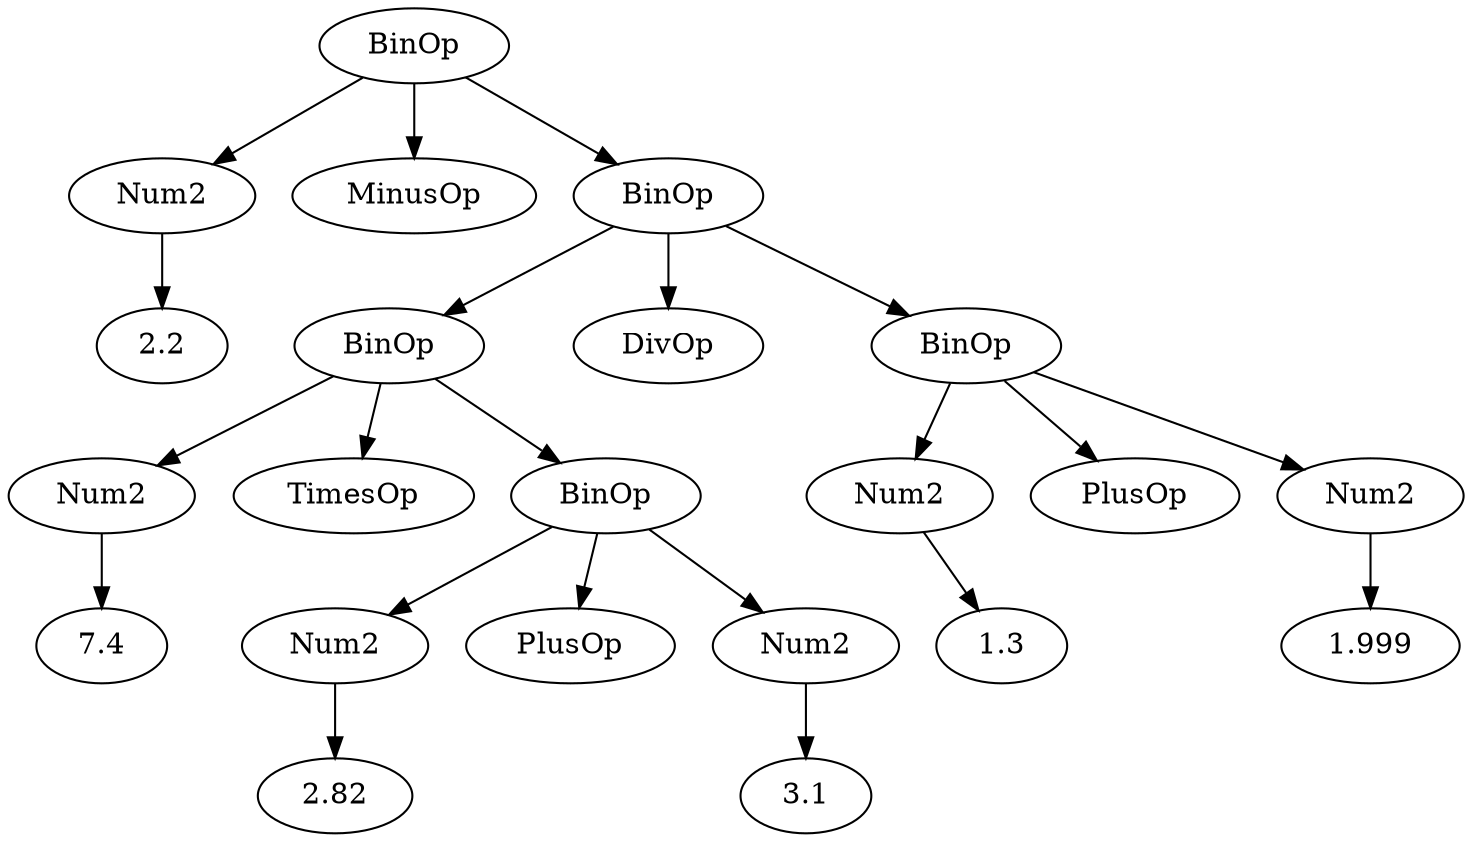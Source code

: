 digraph "" {
  "1" [label=" BinOp "];
  "1" -> "1.1" [];
  "1" -> "1.2" [];
  "1" -> "1.3" [];
  "1.1" [label=" Num2 "];
  "1.1" -> "1.1.1" [];
  "1.1.1" [label=" 2.2 "];
  "1.2" [label=" MinusOp "];
  "1.3" [label=" BinOp "];
  "1.3" -> "1.3.1" [];
  "1.3" -> "1.3.2" [];
  "1.3" -> "1.3.3" [];
  "1.3.1" [label=" BinOp "];
  "1.3.1" -> "1.3.1.1" [];
  "1.3.1" -> "1.3.1.2" [];
  "1.3.1" -> "1.3.1.3" [];
  "1.3.1.1" [label=" Num2 "];
  "1.3.1.1" -> "1.3.1.1.1" [];
  "1.3.1.1.1" [label=" 7.4 "];
  "1.3.1.2" [label=" TimesOp "];
  "1.3.1.3" [label=" BinOp "];
  "1.3.1.3" -> "1.3.1.3.1" [];
  "1.3.1.3" -> "1.3.1.3.2" [];
  "1.3.1.3" -> "1.3.1.3.3" [];
  "1.3.1.3.1" [label=" Num2 "];
  "1.3.1.3.1" -> "1.3.1.3.1.1" [];
  "1.3.1.3.1.1" [label=" 2.82 "];
  "1.3.1.3.2" [label=" PlusOp "];
  "1.3.1.3.3" [label=" Num2 "];
  "1.3.1.3.3" -> "1.3.1.3.3.1" [];
  "1.3.1.3.3.1" [label=" 3.1 "];
  "1.3.2" [label=" DivOp "];
  "1.3.3" [label=" BinOp "];
  "1.3.3" -> "1.3.3.1" [];
  "1.3.3" -> "1.3.3.2" [];
  "1.3.3" -> "1.3.3.3" [];
  "1.3.3.1" [label=" Num2 "];
  "1.3.3.1" -> "1.3.3.1.1" [];
  "1.3.3.1.1" [label=" 1.3 "];
  "1.3.3.2" [label=" PlusOp "];
  "1.3.3.3" [label=" Num2 "];
  "1.3.3.3" -> "1.3.3.3.1" [];
  "1.3.3.3.1" [label=" 1.999 "];
}